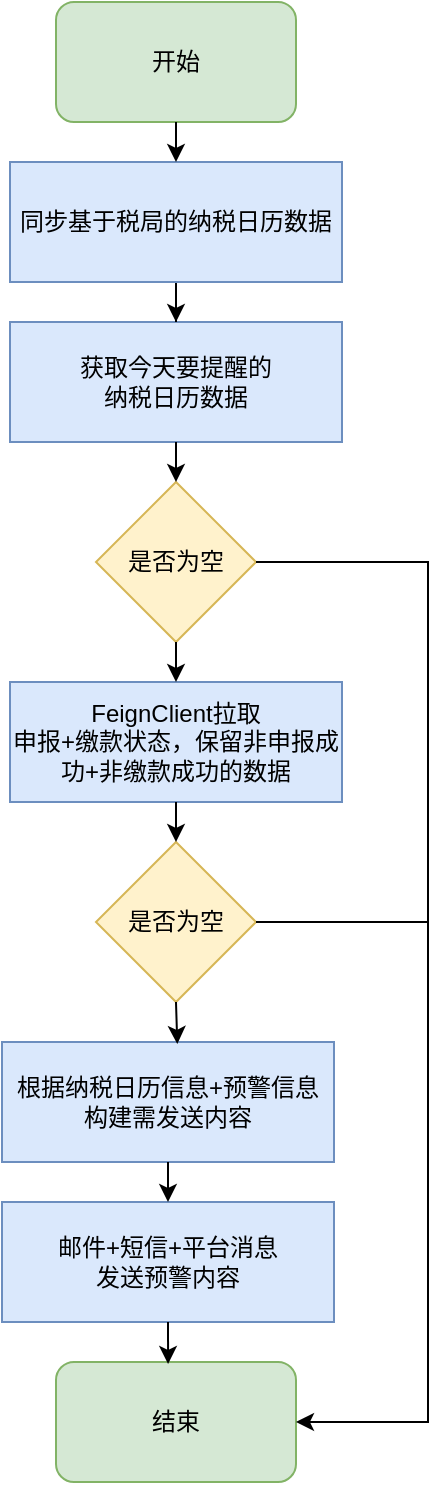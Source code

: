 <mxfile version="20.2.3" type="github">
  <diagram id="-NMZKabdgqoImnZk-1Po" name="第 1 页">
    <mxGraphModel dx="1550" dy="835" grid="1" gridSize="10" guides="1" tooltips="1" connect="1" arrows="1" fold="1" page="1" pageScale="1" pageWidth="827" pageHeight="1169" math="0" shadow="0">
      <root>
        <mxCell id="0" />
        <mxCell id="1" parent="0" />
        <mxCell id="WXcs650pMbiYjqmHPqwf-1" value="开始" style="rounded=1;whiteSpace=wrap;html=1;fillColor=#d5e8d4;strokeColor=#82b366;" parent="1" vertex="1">
          <mxGeometry x="354" y="40" width="120" height="60" as="geometry" />
        </mxCell>
        <mxCell id="WXcs650pMbiYjqmHPqwf-2" value="结束" style="rounded=1;whiteSpace=wrap;html=1;fillColor=#d5e8d4;strokeColor=#82b366;fontSize=12;" parent="1" vertex="1">
          <mxGeometry x="354" y="720" width="120" height="60" as="geometry" />
        </mxCell>
        <mxCell id="WXcs650pMbiYjqmHPqwf-3" value="获取今天要提醒的&lt;br&gt;纳税日历数据" style="rounded=0;whiteSpace=wrap;html=1;fontSize=12;fillColor=#dae8fc;strokeColor=#6c8ebf;" parent="1" vertex="1">
          <mxGeometry x="331" y="200" width="166" height="60" as="geometry" />
        </mxCell>
        <mxCell id="WXcs650pMbiYjqmHPqwf-4" value="FeignClient拉取&lt;br&gt;申报+缴款状态，保留非申报成功+非缴款成功的数据" style="rounded=0;whiteSpace=wrap;html=1;fontSize=12;fillColor=#dae8fc;strokeColor=#6c8ebf;" parent="1" vertex="1">
          <mxGeometry x="331" y="380" width="166" height="60" as="geometry" />
        </mxCell>
        <mxCell id="j-w42ByBttwrHW-RLBU5-10" value="" style="edgeStyle=orthogonalEdgeStyle;rounded=0;orthogonalLoop=1;jettySize=auto;html=1;entryX=0.5;entryY=0;entryDx=0;entryDy=0;" edge="1" parent="1" source="j-w42ByBttwrHW-RLBU5-1" target="WXcs650pMbiYjqmHPqwf-3">
          <mxGeometry relative="1" as="geometry" />
        </mxCell>
        <mxCell id="j-w42ByBttwrHW-RLBU5-1" value="同步基于税局的纳税日历数据" style="rounded=0;whiteSpace=wrap;html=1;fontSize=12;fillColor=#dae8fc;strokeColor=#6c8ebf;" vertex="1" parent="1">
          <mxGeometry x="331" y="120" width="166" height="60" as="geometry" />
        </mxCell>
        <mxCell id="j-w42ByBttwrHW-RLBU5-2" value="根据纳税日历信息+预警信息&lt;br&gt;构建需发送内容" style="rounded=0;whiteSpace=wrap;html=1;fontSize=12;fillColor=#dae8fc;strokeColor=#6c8ebf;" vertex="1" parent="1">
          <mxGeometry x="327" y="560" width="166" height="60" as="geometry" />
        </mxCell>
        <mxCell id="j-w42ByBttwrHW-RLBU5-3" value="是否为空" style="rhombus;whiteSpace=wrap;html=1;fillColor=#fff2cc;strokeColor=#d6b656;" vertex="1" parent="1">
          <mxGeometry x="374" y="280" width="80" height="80" as="geometry" />
        </mxCell>
        <mxCell id="j-w42ByBttwrHW-RLBU5-4" value="邮件+短信+平台消息&lt;br&gt;发送预警内容" style="rounded=0;whiteSpace=wrap;html=1;fontSize=12;fillColor=#dae8fc;strokeColor=#6c8ebf;" vertex="1" parent="1">
          <mxGeometry x="327" y="640" width="166" height="60" as="geometry" />
        </mxCell>
        <mxCell id="j-w42ByBttwrHW-RLBU5-5" value="是否为空" style="rhombus;whiteSpace=wrap;html=1;fillColor=#fff2cc;strokeColor=#d6b656;" vertex="1" parent="1">
          <mxGeometry x="374" y="460" width="80" height="80" as="geometry" />
        </mxCell>
        <mxCell id="j-w42ByBttwrHW-RLBU5-6" value="" style="endArrow=classic;html=1;rounded=0;exitX=0.5;exitY=1;exitDx=0;exitDy=0;" edge="1" parent="1" source="WXcs650pMbiYjqmHPqwf-1" target="j-w42ByBttwrHW-RLBU5-1">
          <mxGeometry width="50" height="50" relative="1" as="geometry">
            <mxPoint x="390" y="440" as="sourcePoint" />
            <mxPoint x="170" y="210" as="targetPoint" />
          </mxGeometry>
        </mxCell>
        <mxCell id="j-w42ByBttwrHW-RLBU5-9" value="" style="endArrow=classic;html=1;rounded=0;exitX=0.5;exitY=1;exitDx=0;exitDy=0;entryX=0.5;entryY=0;entryDx=0;entryDy=0;" edge="1" parent="1" source="WXcs650pMbiYjqmHPqwf-3" target="j-w42ByBttwrHW-RLBU5-3">
          <mxGeometry width="50" height="50" relative="1" as="geometry">
            <mxPoint x="590" y="340" as="sourcePoint" />
            <mxPoint x="640" y="290" as="targetPoint" />
          </mxGeometry>
        </mxCell>
        <mxCell id="j-w42ByBttwrHW-RLBU5-11" value="" style="endArrow=classic;html=1;rounded=0;exitX=0.5;exitY=1;exitDx=0;exitDy=0;entryX=0.5;entryY=0;entryDx=0;entryDy=0;" edge="1" parent="1" source="j-w42ByBttwrHW-RLBU5-3" target="WXcs650pMbiYjqmHPqwf-4">
          <mxGeometry width="50" height="50" relative="1" as="geometry">
            <mxPoint x="390" y="440" as="sourcePoint" />
            <mxPoint x="440" y="390" as="targetPoint" />
          </mxGeometry>
        </mxCell>
        <mxCell id="j-w42ByBttwrHW-RLBU5-12" value="" style="endArrow=classic;html=1;rounded=0;exitX=0.5;exitY=1;exitDx=0;exitDy=0;entryX=0.5;entryY=0;entryDx=0;entryDy=0;" edge="1" parent="1" source="WXcs650pMbiYjqmHPqwf-4" target="j-w42ByBttwrHW-RLBU5-5">
          <mxGeometry width="50" height="50" relative="1" as="geometry">
            <mxPoint x="390" y="440" as="sourcePoint" />
            <mxPoint x="440" y="390" as="targetPoint" />
          </mxGeometry>
        </mxCell>
        <mxCell id="j-w42ByBttwrHW-RLBU5-13" value="" style="endArrow=classic;html=1;rounded=0;exitX=0.5;exitY=1;exitDx=0;exitDy=0;entryX=0.528;entryY=0.016;entryDx=0;entryDy=0;entryPerimeter=0;" edge="1" parent="1" source="j-w42ByBttwrHW-RLBU5-5" target="j-w42ByBttwrHW-RLBU5-2">
          <mxGeometry width="50" height="50" relative="1" as="geometry">
            <mxPoint x="390" y="440" as="sourcePoint" />
            <mxPoint x="420" y="570" as="targetPoint" />
          </mxGeometry>
        </mxCell>
        <mxCell id="j-w42ByBttwrHW-RLBU5-14" value="" style="endArrow=classic;html=1;rounded=0;exitX=0.5;exitY=1;exitDx=0;exitDy=0;" edge="1" parent="1" source="j-w42ByBttwrHW-RLBU5-2" target="j-w42ByBttwrHW-RLBU5-4">
          <mxGeometry width="50" height="50" relative="1" as="geometry">
            <mxPoint x="420" y="680" as="sourcePoint" />
            <mxPoint x="470" y="630" as="targetPoint" />
          </mxGeometry>
        </mxCell>
        <mxCell id="j-w42ByBttwrHW-RLBU5-15" value="" style="endArrow=classic;html=1;rounded=0;exitX=0.5;exitY=1;exitDx=0;exitDy=0;entryX=0.467;entryY=0.016;entryDx=0;entryDy=0;entryPerimeter=0;" edge="1" parent="1" source="j-w42ByBttwrHW-RLBU5-4" target="WXcs650pMbiYjqmHPqwf-2">
          <mxGeometry width="50" height="50" relative="1" as="geometry">
            <mxPoint x="420" y="680" as="sourcePoint" />
            <mxPoint x="470" y="630" as="targetPoint" />
          </mxGeometry>
        </mxCell>
        <mxCell id="j-w42ByBttwrHW-RLBU5-16" value="" style="endArrow=classic;html=1;rounded=0;elbow=vertical;edgeStyle=orthogonalEdgeStyle;exitX=1;exitY=0.5;exitDx=0;exitDy=0;entryX=1;entryY=0.5;entryDx=0;entryDy=0;" edge="1" parent="1" source="j-w42ByBttwrHW-RLBU5-3" target="WXcs650pMbiYjqmHPqwf-2">
          <mxGeometry width="50" height="50" relative="1" as="geometry">
            <mxPoint x="110" y="330" as="sourcePoint" />
            <mxPoint x="160" y="280" as="targetPoint" />
            <Array as="points">
              <mxPoint x="540" y="320" />
              <mxPoint x="540" y="750" />
            </Array>
          </mxGeometry>
        </mxCell>
        <mxCell id="j-w42ByBttwrHW-RLBU5-18" value="" style="endArrow=none;html=1;rounded=0;elbow=vertical;exitX=1;exitY=0.5;exitDx=0;exitDy=0;" edge="1" parent="1" source="j-w42ByBttwrHW-RLBU5-5">
          <mxGeometry width="50" height="50" relative="1" as="geometry">
            <mxPoint x="350" y="480" as="sourcePoint" />
            <mxPoint x="540" y="500" as="targetPoint" />
          </mxGeometry>
        </mxCell>
      </root>
    </mxGraphModel>
  </diagram>
</mxfile>
